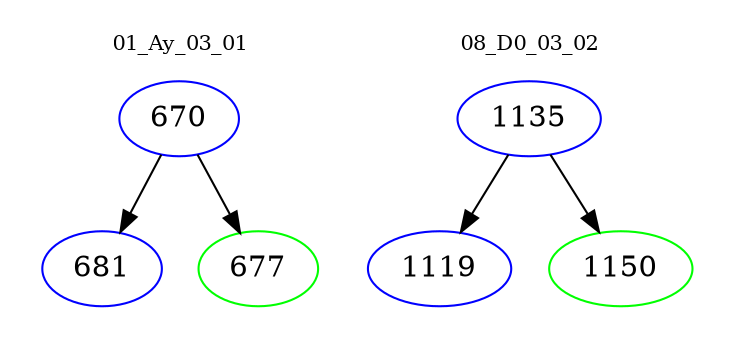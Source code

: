 digraph{
subgraph cluster_0 {
color = white
label = "01_Ay_03_01";
fontsize=10;
T0_670 [label="670", color="blue"]
T0_670 -> T0_681 [color="black"]
T0_681 [label="681", color="blue"]
T0_670 -> T0_677 [color="black"]
T0_677 [label="677", color="green"]
}
subgraph cluster_1 {
color = white
label = "08_D0_03_02";
fontsize=10;
T1_1135 [label="1135", color="blue"]
T1_1135 -> T1_1119 [color="black"]
T1_1119 [label="1119", color="blue"]
T1_1135 -> T1_1150 [color="black"]
T1_1150 [label="1150", color="green"]
}
}
